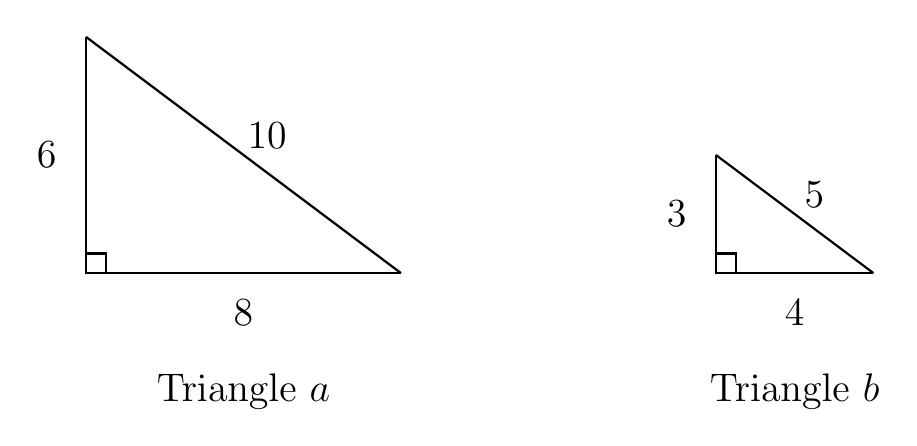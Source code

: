 \begin{tikzpicture}

\node at (0,0) {};

\node (a) at (-2,0) {};
\node (b) at (-6,0) {};		% Large 90
\node (c) at (-6,3) {};
\node (bRight)at (-5.75,0.25) {};

\node (1) at (2,0) {};		% Small 90
\node (2) at (4,0) {};
\node (3) at (2,1.5) {};
\node (1Right) at (2.25,0.25) {};

\draw [thick] (a.center) edge (b.center);
\draw [thick] (b.center) edge (c.center);
\draw [thick] (c.center) edge (a.center);
\draw [thick] (1.center) edge (3.center);
\draw [thick] (3.center) edge (2.center);
\draw [thick] (2.center) edge (1.center);

\draw [thick] (b.center) rectangle (bRight.center);
\draw [thick] (1.center) rectangle (1Right.center);

\node at (-4,-0.5) {\Large 8};
\node at (-6.5,1.5) {\Large 6};
\node at (-3.7,1.75) {\Large 10};


\node at (3,-0.5) {\Large 4};
\node at (1.5,.75) {\Large 3};
\node at (3.25,1) {\Large 5};
\node at (-4,-1.5) {\Large Triangle $a$};
\node at (3,-1.5) {\Large Triangle $b$};
\end{tikzpicture}